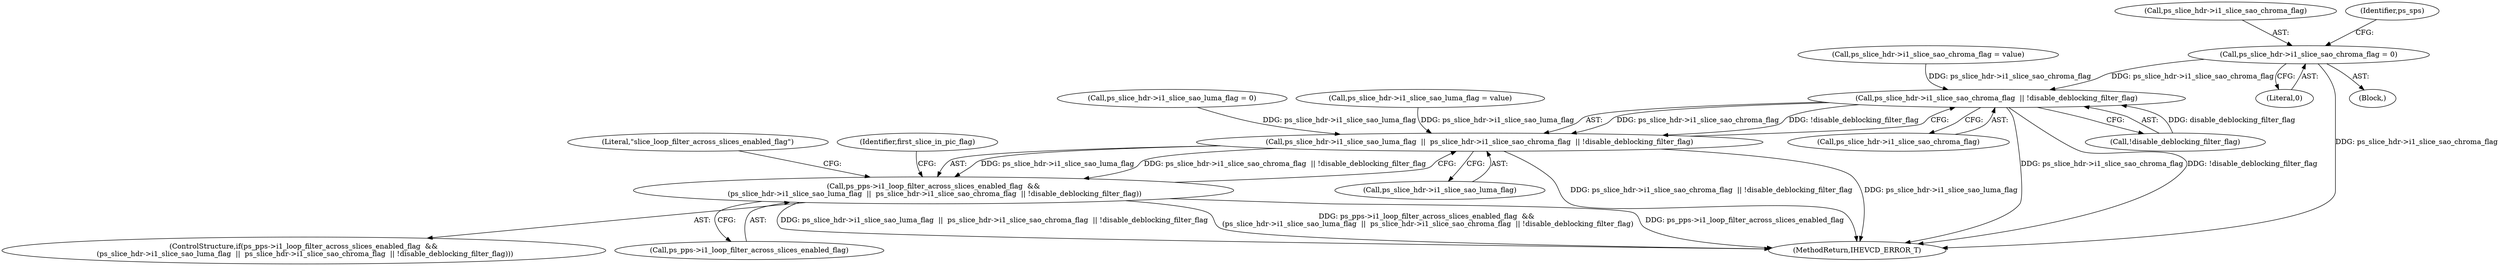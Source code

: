 digraph "0_Android_a1424724a00d62ac5efa0e27953eed66850d662f@pointer" {
"1001096" [label="(Call,ps_slice_hdr->i1_slice_sao_chroma_flag = 0)"];
"1001597" [label="(Call,ps_slice_hdr->i1_slice_sao_chroma_flag  || !disable_deblocking_filter_flag)"];
"1001593" [label="(Call,ps_slice_hdr->i1_slice_sao_luma_flag  ||  ps_slice_hdr->i1_slice_sao_chroma_flag  || !disable_deblocking_filter_flag)"];
"1001589" [label="(Call,ps_pps->i1_loop_filter_across_slices_enabled_flag  &&\n (ps_slice_hdr->i1_slice_sao_luma_flag  ||  ps_slice_hdr->i1_slice_sao_chroma_flag  || !disable_deblocking_filter_flag))"];
"1001597" [label="(Call,ps_slice_hdr->i1_slice_sao_chroma_flag  || !disable_deblocking_filter_flag)"];
"1001598" [label="(Call,ps_slice_hdr->i1_slice_sao_chroma_flag)"];
"1001589" [label="(Call,ps_pps->i1_loop_filter_across_slices_enabled_flag  &&\n (ps_slice_hdr->i1_slice_sao_luma_flag  ||  ps_slice_hdr->i1_slice_sao_chroma_flag  || !disable_deblocking_filter_flag))"];
"1001097" [label="(Call,ps_slice_hdr->i1_slice_sao_chroma_flag)"];
"1001091" [label="(Call,ps_slice_hdr->i1_slice_sao_luma_flag = 0)"];
"1001100" [label="(Literal,0)"];
"1001593" [label="(Call,ps_slice_hdr->i1_slice_sao_luma_flag  ||  ps_slice_hdr->i1_slice_sao_chroma_flag  || !disable_deblocking_filter_flag)"];
"1001594" [label="(Call,ps_slice_hdr->i1_slice_sao_luma_flag)"];
"1002617" [label="(MethodReturn,IHEVCD_ERROR_T)"];
"1001111" [label="(Call,ps_slice_hdr->i1_slice_sao_luma_flag = value)"];
"1001605" [label="(Literal,\"slice_loop_filter_across_slices_enabled_flag\")"];
"1000554" [label="(Block,)"];
"1001617" [label="(Identifier,first_slice_in_pic_flag)"];
"1001096" [label="(Call,ps_slice_hdr->i1_slice_sao_chroma_flag = 0)"];
"1001588" [label="(ControlStructure,if(ps_pps->i1_loop_filter_across_slices_enabled_flag  &&\n (ps_slice_hdr->i1_slice_sao_luma_flag  ||  ps_slice_hdr->i1_slice_sao_chroma_flag  || !disable_deblocking_filter_flag)))"];
"1001590" [label="(Call,ps_pps->i1_loop_filter_across_slices_enabled_flag)"];
"1001103" [label="(Identifier,ps_sps)"];
"1001601" [label="(Call,!disable_deblocking_filter_flag)"];
"1001121" [label="(Call,ps_slice_hdr->i1_slice_sao_chroma_flag = value)"];
"1001096" -> "1000554"  [label="AST: "];
"1001096" -> "1001100"  [label="CFG: "];
"1001097" -> "1001096"  [label="AST: "];
"1001100" -> "1001096"  [label="AST: "];
"1001103" -> "1001096"  [label="CFG: "];
"1001096" -> "1002617"  [label="DDG: ps_slice_hdr->i1_slice_sao_chroma_flag"];
"1001096" -> "1001597"  [label="DDG: ps_slice_hdr->i1_slice_sao_chroma_flag"];
"1001597" -> "1001593"  [label="AST: "];
"1001597" -> "1001598"  [label="CFG: "];
"1001597" -> "1001601"  [label="CFG: "];
"1001598" -> "1001597"  [label="AST: "];
"1001601" -> "1001597"  [label="AST: "];
"1001593" -> "1001597"  [label="CFG: "];
"1001597" -> "1002617"  [label="DDG: ps_slice_hdr->i1_slice_sao_chroma_flag"];
"1001597" -> "1002617"  [label="DDG: !disable_deblocking_filter_flag"];
"1001597" -> "1001593"  [label="DDG: ps_slice_hdr->i1_slice_sao_chroma_flag"];
"1001597" -> "1001593"  [label="DDG: !disable_deblocking_filter_flag"];
"1001121" -> "1001597"  [label="DDG: ps_slice_hdr->i1_slice_sao_chroma_flag"];
"1001601" -> "1001597"  [label="DDG: disable_deblocking_filter_flag"];
"1001593" -> "1001589"  [label="AST: "];
"1001593" -> "1001594"  [label="CFG: "];
"1001594" -> "1001593"  [label="AST: "];
"1001589" -> "1001593"  [label="CFG: "];
"1001593" -> "1002617"  [label="DDG: ps_slice_hdr->i1_slice_sao_chroma_flag  || !disable_deblocking_filter_flag"];
"1001593" -> "1002617"  [label="DDG: ps_slice_hdr->i1_slice_sao_luma_flag"];
"1001593" -> "1001589"  [label="DDG: ps_slice_hdr->i1_slice_sao_luma_flag"];
"1001593" -> "1001589"  [label="DDG: ps_slice_hdr->i1_slice_sao_chroma_flag  || !disable_deblocking_filter_flag"];
"1001091" -> "1001593"  [label="DDG: ps_slice_hdr->i1_slice_sao_luma_flag"];
"1001111" -> "1001593"  [label="DDG: ps_slice_hdr->i1_slice_sao_luma_flag"];
"1001589" -> "1001588"  [label="AST: "];
"1001589" -> "1001590"  [label="CFG: "];
"1001590" -> "1001589"  [label="AST: "];
"1001605" -> "1001589"  [label="CFG: "];
"1001617" -> "1001589"  [label="CFG: "];
"1001589" -> "1002617"  [label="DDG: ps_slice_hdr->i1_slice_sao_luma_flag  ||  ps_slice_hdr->i1_slice_sao_chroma_flag  || !disable_deblocking_filter_flag"];
"1001589" -> "1002617"  [label="DDG: ps_pps->i1_loop_filter_across_slices_enabled_flag  &&\n (ps_slice_hdr->i1_slice_sao_luma_flag  ||  ps_slice_hdr->i1_slice_sao_chroma_flag  || !disable_deblocking_filter_flag)"];
"1001589" -> "1002617"  [label="DDG: ps_pps->i1_loop_filter_across_slices_enabled_flag"];
}
